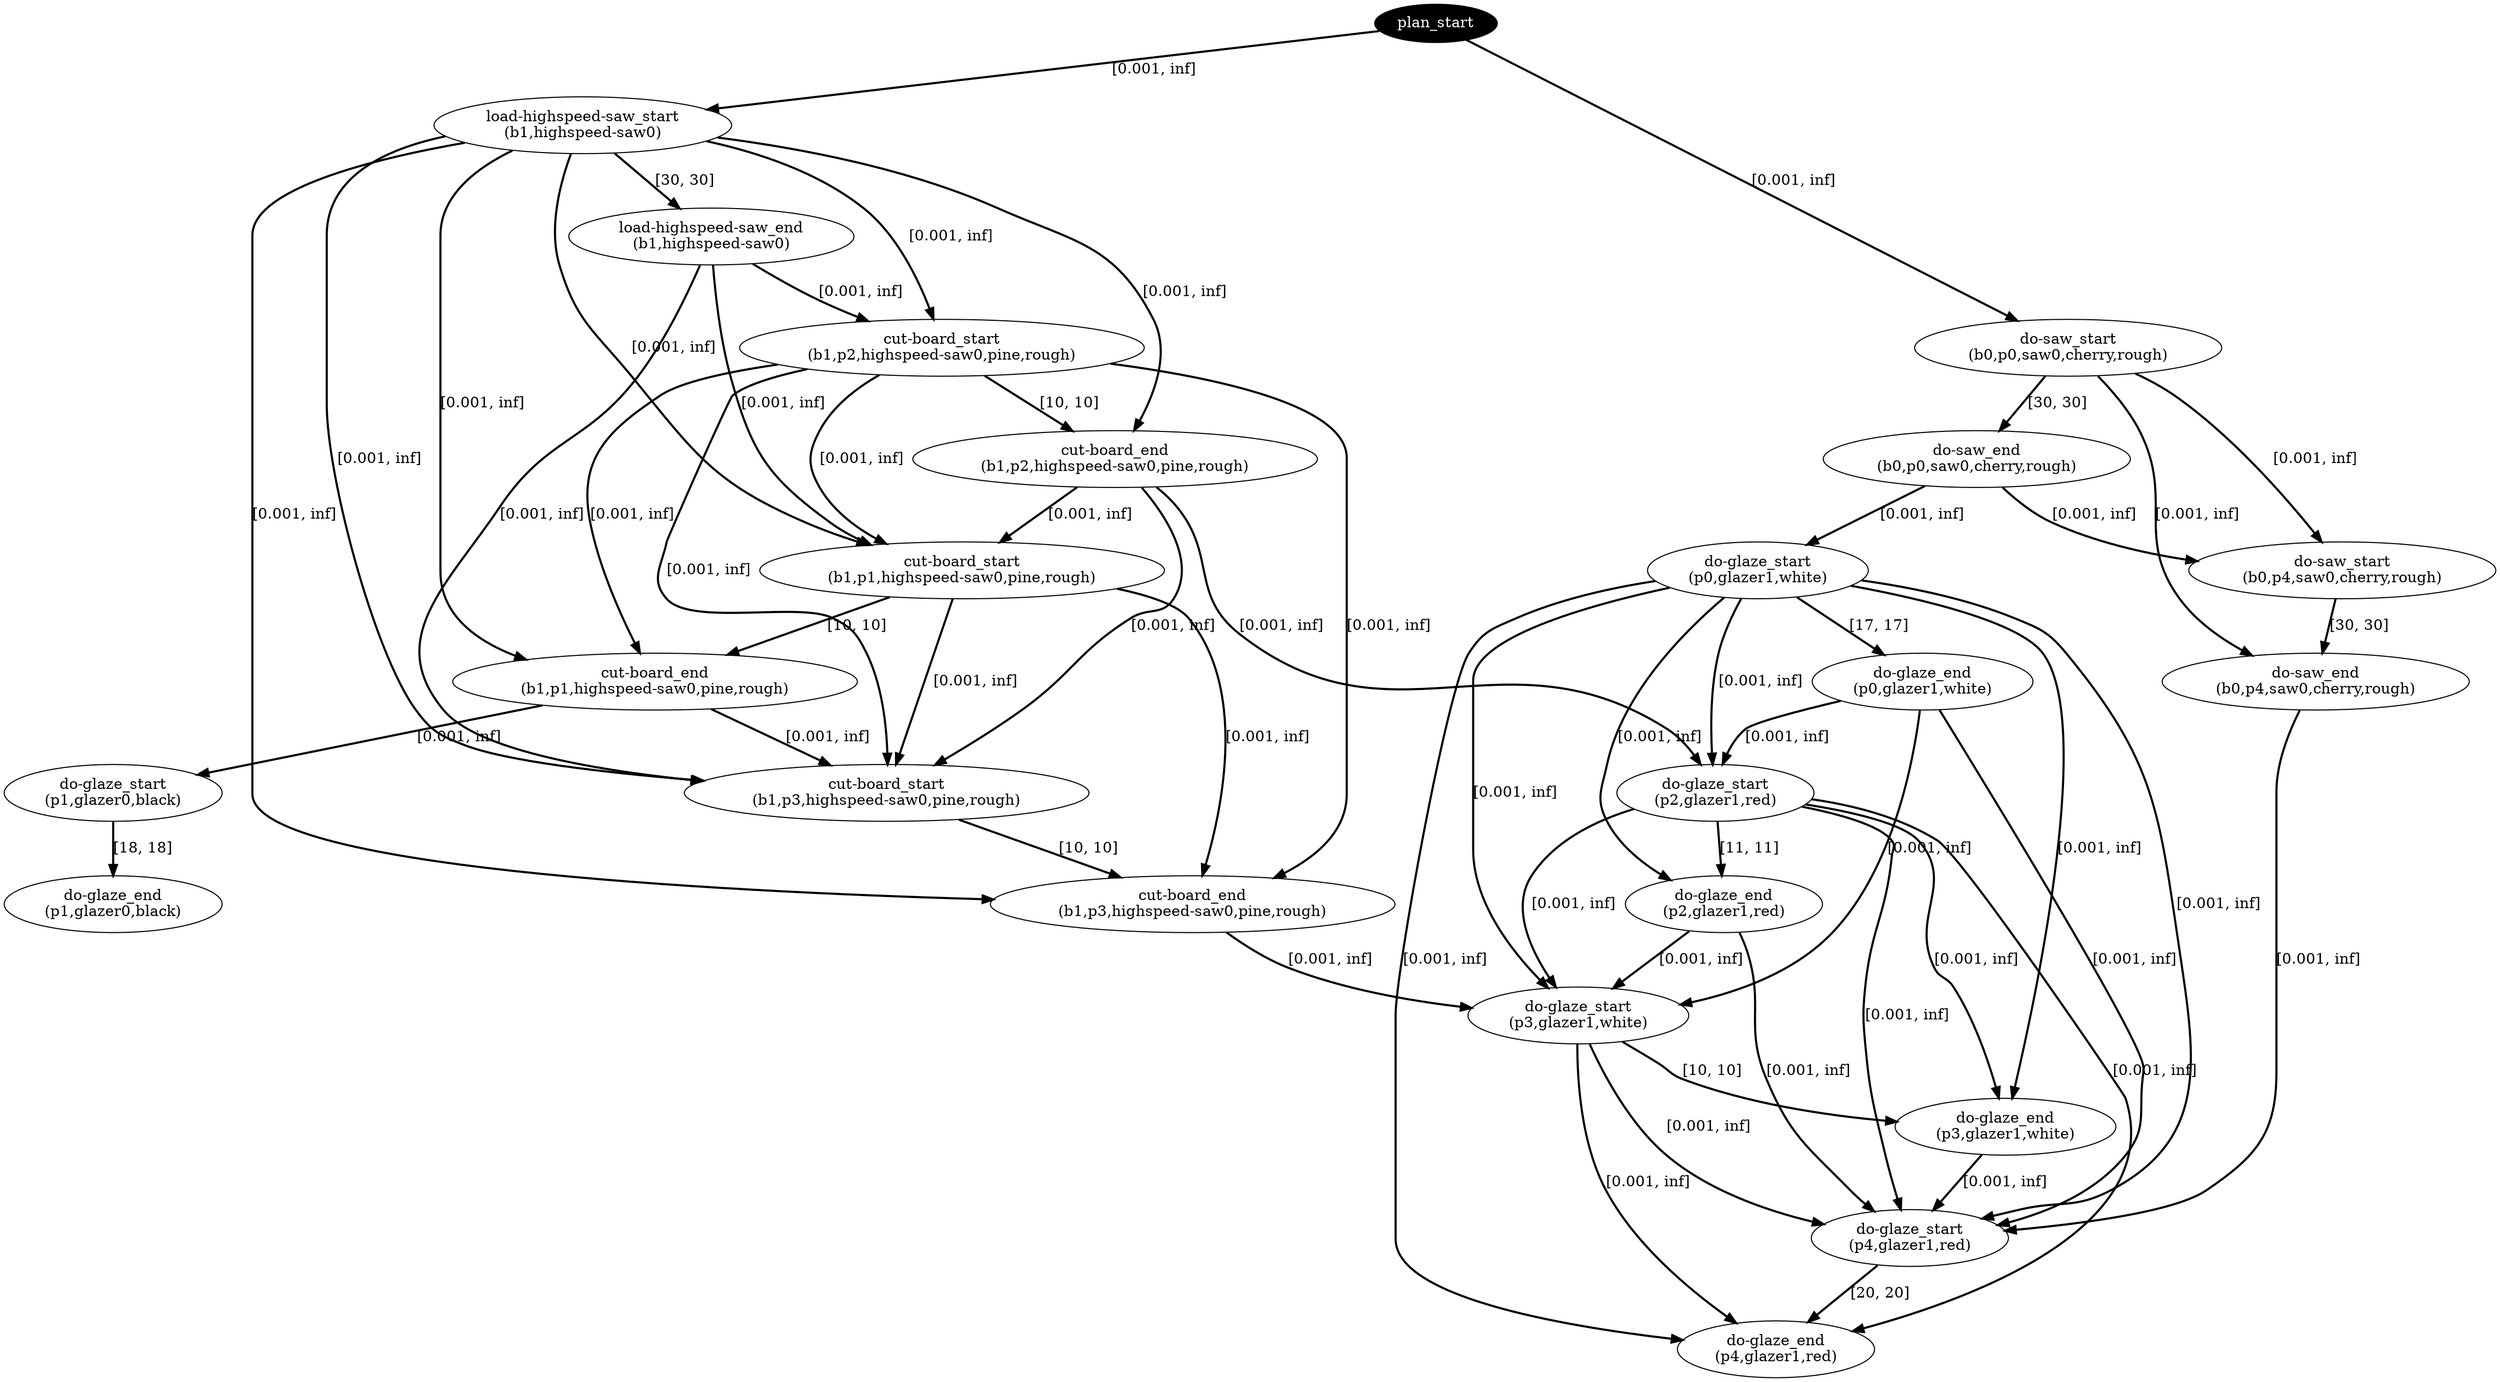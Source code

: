 digraph plan {
0[ label="plan_start",style=filled,fillcolor=black,fontcolor=white];
1[ label="do-saw_start
(b0,p0,saw0,cherry,rough)"];
2[ label="do-saw_end
(b0,p0,saw0,cherry,rough)"];
3[ label="load-highspeed-saw_start
(b1,highspeed-saw0)"];
4[ label="load-highspeed-saw_end
(b1,highspeed-saw0)"];
5[ label="cut-board_start
(b1,p2,highspeed-saw0,pine,rough)"];
6[ label="cut-board_end
(b1,p2,highspeed-saw0,pine,rough)"];
7[ label="do-glaze_start
(p0,glazer1,white)"];
8[ label="do-glaze_end
(p0,glazer1,white)"];
9[ label="do-saw_start
(b0,p4,saw0,cherry,rough)"];
10[ label="do-saw_end
(b0,p4,saw0,cherry,rough)"];
11[ label="cut-board_start
(b1,p1,highspeed-saw0,pine,rough)"];
12[ label="cut-board_end
(b1,p1,highspeed-saw0,pine,rough)"];
13[ label="do-glaze_start
(p2,glazer1,red)"];
14[ label="do-glaze_end
(p2,glazer1,red)"];
15[ label="do-glaze_start
(p1,glazer0,black)"];
16[ label="do-glaze_end
(p1,glazer0,black)"];
17[ label="cut-board_start
(b1,p3,highspeed-saw0,pine,rough)"];
18[ label="cut-board_end
(b1,p3,highspeed-saw0,pine,rough)"];
19[ label="do-glaze_start
(p3,glazer1,white)"];
20[ label="do-glaze_end
(p3,glazer1,white)"];
21[ label="do-glaze_start
(p4,glazer1,red)"];
22[ label="do-glaze_end
(p4,glazer1,red)"];
"0" -> "1" [ label="[0.001, inf]" , penwidth=2, color="black"]
"0" -> "3" [ label="[0.001, inf]" , penwidth=2, color="black"]
"1" -> "2" [ label="[30, 30]" , penwidth=2, color="black"]
"3" -> "4" [ label="[30, 30]" , penwidth=2, color="black"]
"4" -> "5" [ label="[0.001, inf]" , penwidth=2, color="black"]
"3" -> "5" [ label="[0.001, inf]" , penwidth=2, color="black"]
"2" -> "7" [ label="[0.001, inf]" , penwidth=2, color="black"]
"2" -> "9" [ label="[0.001, inf]" , penwidth=2, color="black"]
"1" -> "9" [ label="[0.001, inf]" , penwidth=2, color="black"]
"5" -> "6" [ label="[10, 10]" , penwidth=2, color="black"]
"3" -> "6" [ label="[0.001, inf]" , penwidth=2, color="black"]
"6" -> "11" [ label="[0.001, inf]" , penwidth=2, color="black"]
"4" -> "11" [ label="[0.001, inf]" , penwidth=2, color="black"]
"5" -> "11" [ label="[0.001, inf]" , penwidth=2, color="black"]
"3" -> "11" [ label="[0.001, inf]" , penwidth=2, color="black"]
"7" -> "8" [ label="[17, 17]" , penwidth=2, color="black"]
"8" -> "13" [ label="[0.001, inf]" , penwidth=2, color="black"]
"6" -> "13" [ label="[0.001, inf]" , penwidth=2, color="black"]
"7" -> "13" [ label="[0.001, inf]" , penwidth=2, color="black"]
"11" -> "12" [ label="[10, 10]" , penwidth=2, color="black"]
"5" -> "12" [ label="[0.001, inf]" , penwidth=2, color="black"]
"3" -> "12" [ label="[0.001, inf]" , penwidth=2, color="black"]
"12" -> "15" [ label="[0.001, inf]" , penwidth=2, color="black"]
"12" -> "17" [ label="[0.001, inf]" , penwidth=2, color="black"]
"4" -> "17" [ label="[0.001, inf]" , penwidth=2, color="black"]
"11" -> "17" [ label="[0.001, inf]" , penwidth=2, color="black"]
"6" -> "17" [ label="[0.001, inf]" , penwidth=2, color="black"]
"5" -> "17" [ label="[0.001, inf]" , penwidth=2, color="black"]
"3" -> "17" [ label="[0.001, inf]" , penwidth=2, color="black"]
"13" -> "14" [ label="[11, 11]" , penwidth=2, color="black"]
"7" -> "14" [ label="[0.001, inf]" , penwidth=2, color="black"]
"9" -> "10" [ label="[30, 30]" , penwidth=2, color="black"]
"1" -> "10" [ label="[0.001, inf]" , penwidth=2, color="black"]
"17" -> "18" [ label="[10, 10]" , penwidth=2, color="black"]
"11" -> "18" [ label="[0.001, inf]" , penwidth=2, color="black"]
"5" -> "18" [ label="[0.001, inf]" , penwidth=2, color="black"]
"3" -> "18" [ label="[0.001, inf]" , penwidth=2, color="black"]
"14" -> "19" [ label="[0.001, inf]" , penwidth=2, color="black"]
"18" -> "19" [ label="[0.001, inf]" , penwidth=2, color="black"]
"13" -> "19" [ label="[0.001, inf]" , penwidth=2, color="black"]
"8" -> "19" [ label="[0.001, inf]" , penwidth=2, color="black"]
"7" -> "19" [ label="[0.001, inf]" , penwidth=2, color="black"]
"15" -> "16" [ label="[18, 18]" , penwidth=2, color="black"]
"19" -> "20" [ label="[10, 10]" , penwidth=2, color="black"]
"13" -> "20" [ label="[0.001, inf]" , penwidth=2, color="black"]
"7" -> "20" [ label="[0.001, inf]" , penwidth=2, color="black"]
"20" -> "21" [ label="[0.001, inf]" , penwidth=2, color="black"]
"10" -> "21" [ label="[0.001, inf]" , penwidth=2, color="black"]
"19" -> "21" [ label="[0.001, inf]" , penwidth=2, color="black"]
"14" -> "21" [ label="[0.001, inf]" , penwidth=2, color="black"]
"13" -> "21" [ label="[0.001, inf]" , penwidth=2, color="black"]
"8" -> "21" [ label="[0.001, inf]" , penwidth=2, color="black"]
"7" -> "21" [ label="[0.001, inf]" , penwidth=2, color="black"]
"21" -> "22" [ label="[20, 20]" , penwidth=2, color="black"]
"19" -> "22" [ label="[0.001, inf]" , penwidth=2, color="black"]
"13" -> "22" [ label="[0.001, inf]" , penwidth=2, color="black"]
"7" -> "22" [ label="[0.001, inf]" , penwidth=2, color="black"]
}
